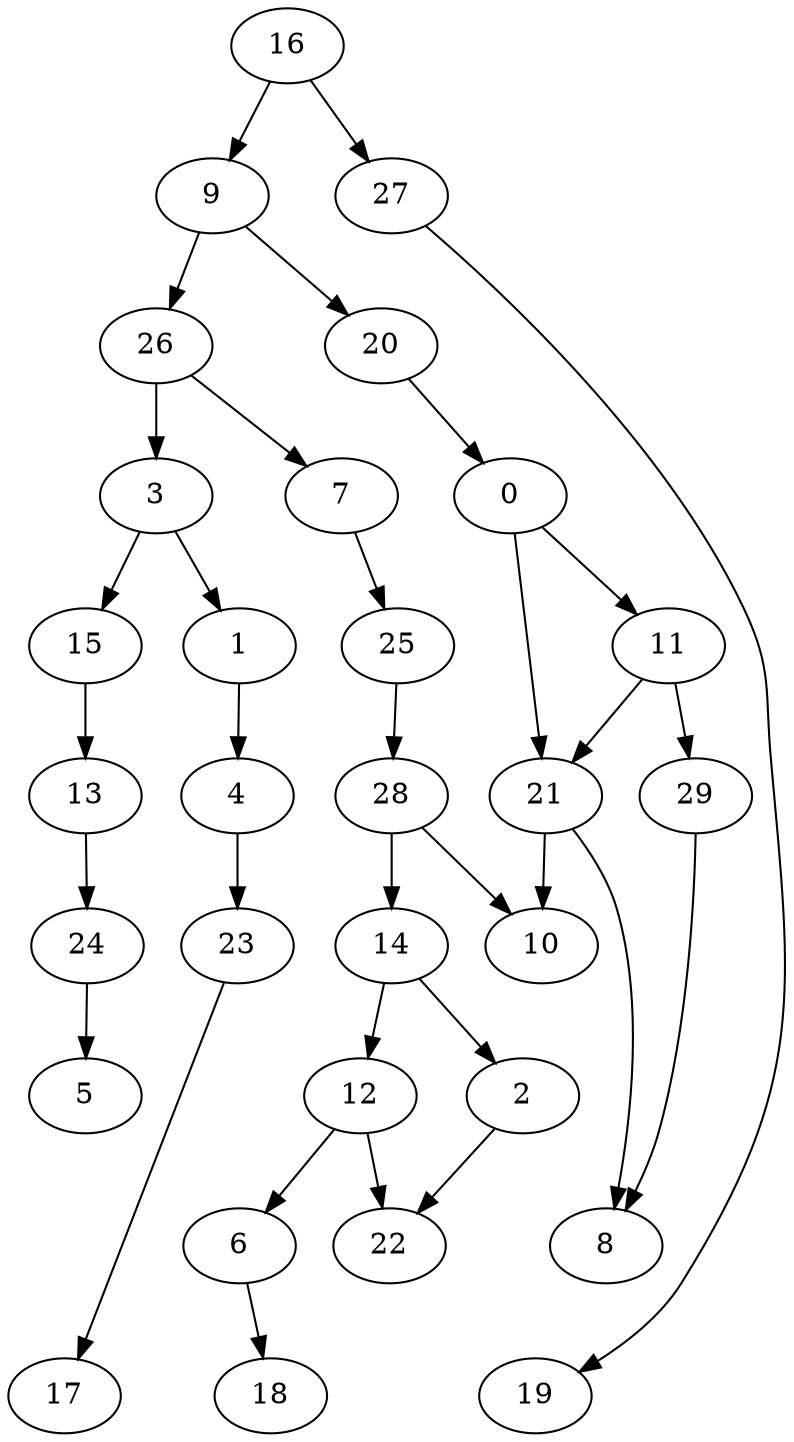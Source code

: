 digraph g {
0;
1;
2;
3;
4;
5;
6;
7;
8;
9;
10;
11;
12;
13;
14;
15;
16;
17;
18;
19;
20;
21;
22;
23;
24;
25;
26;
27;
28;
29;
0 -> 11 [weight=0];
0 -> 21 [weight=0];
1 -> 4 [weight=0];
2 -> 22 [weight=0];
3 -> 1 [weight=0];
3 -> 15 [weight=0];
4 -> 23 [weight=0];
6 -> 18 [weight=0];
7 -> 25 [weight=0];
9 -> 26 [weight=0];
9 -> 20 [weight=0];
11 -> 29 [weight=1];
11 -> 21 [weight=1];
12 -> 6 [weight=0];
12 -> 22 [weight=0];
13 -> 24 [weight=0];
14 -> 12 [weight=0];
14 -> 2 [weight=0];
15 -> 13 [weight=0];
16 -> 27 [weight=0];
16 -> 9 [weight=0];
20 -> 0 [weight=0];
21 -> 10 [weight=0];
21 -> 8 [weight=0];
23 -> 17 [weight=0];
24 -> 5 [weight=0];
25 -> 28 [weight=0];
26 -> 3 [weight=1];
26 -> 7 [weight=0];
27 -> 19 [weight=0];
28 -> 10 [weight=1];
28 -> 14 [weight=1];
29 -> 8 [weight=0];
}
